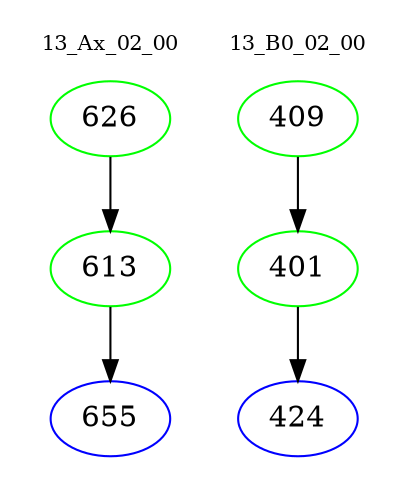 digraph{
subgraph cluster_0 {
color = white
label = "13_Ax_02_00";
fontsize=10;
T0_626 [label="626", color="green"]
T0_626 -> T0_613 [color="black"]
T0_613 [label="613", color="green"]
T0_613 -> T0_655 [color="black"]
T0_655 [label="655", color="blue"]
}
subgraph cluster_1 {
color = white
label = "13_B0_02_00";
fontsize=10;
T1_409 [label="409", color="green"]
T1_409 -> T1_401 [color="black"]
T1_401 [label="401", color="green"]
T1_401 -> T1_424 [color="black"]
T1_424 [label="424", color="blue"]
}
}
